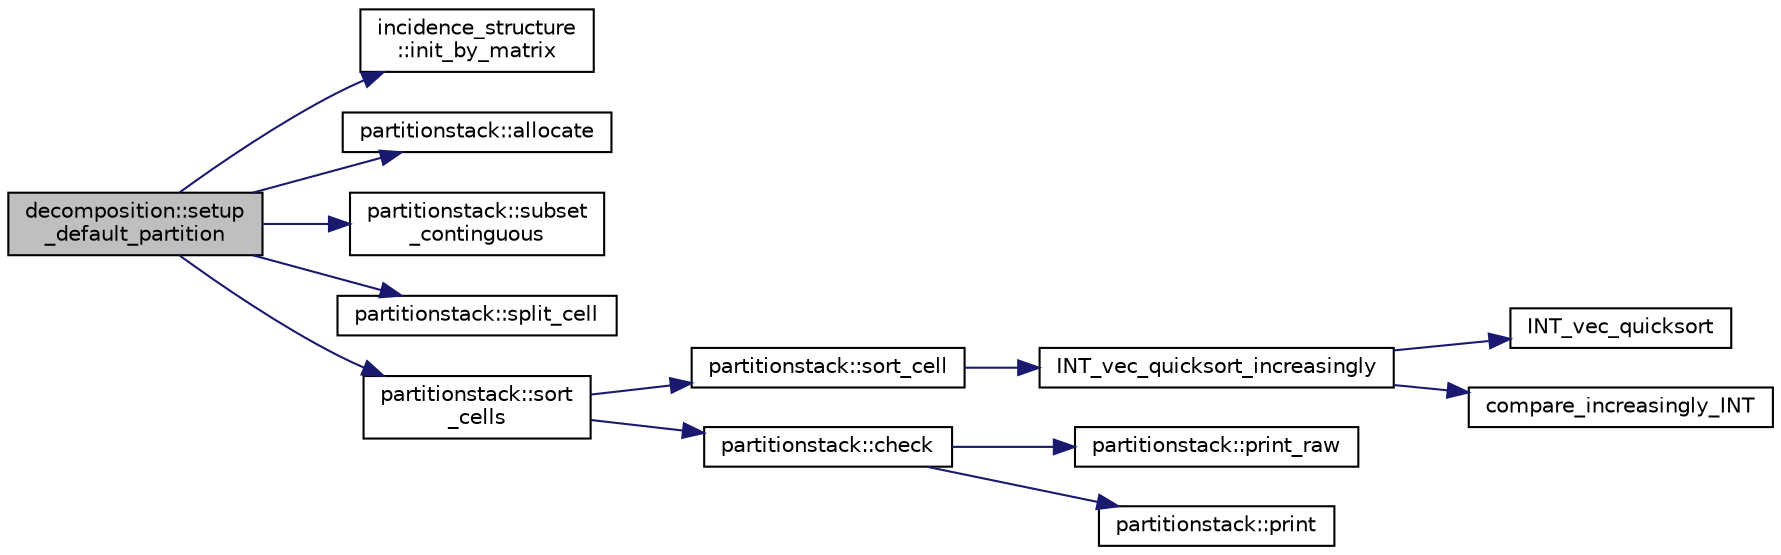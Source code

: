 digraph "decomposition::setup_default_partition"
{
  edge [fontname="Helvetica",fontsize="10",labelfontname="Helvetica",labelfontsize="10"];
  node [fontname="Helvetica",fontsize="10",shape=record];
  rankdir="LR";
  Node587 [label="decomposition::setup\l_default_partition",height=0.2,width=0.4,color="black", fillcolor="grey75", style="filled", fontcolor="black"];
  Node587 -> Node588 [color="midnightblue",fontsize="10",style="solid",fontname="Helvetica"];
  Node588 [label="incidence_structure\l::init_by_matrix",height=0.2,width=0.4,color="black", fillcolor="white", style="filled",URL="$da/d8a/classincidence__structure.html#a3f4fea622872e3e0f50698abca967561"];
  Node587 -> Node589 [color="midnightblue",fontsize="10",style="solid",fontname="Helvetica"];
  Node589 [label="partitionstack::allocate",height=0.2,width=0.4,color="black", fillcolor="white", style="filled",URL="$d3/d87/classpartitionstack.html#a8ff49c4bd001383eb1f9f0d9bbb01c05"];
  Node587 -> Node590 [color="midnightblue",fontsize="10",style="solid",fontname="Helvetica"];
  Node590 [label="partitionstack::subset\l_continguous",height=0.2,width=0.4,color="black", fillcolor="white", style="filled",URL="$d3/d87/classpartitionstack.html#a9a58475ddfa123b384ff187b290fa37c"];
  Node587 -> Node591 [color="midnightblue",fontsize="10",style="solid",fontname="Helvetica"];
  Node591 [label="partitionstack::split_cell",height=0.2,width=0.4,color="black", fillcolor="white", style="filled",URL="$d3/d87/classpartitionstack.html#aafceac783d21309e491df61254f41244"];
  Node587 -> Node592 [color="midnightblue",fontsize="10",style="solid",fontname="Helvetica"];
  Node592 [label="partitionstack::sort\l_cells",height=0.2,width=0.4,color="black", fillcolor="white", style="filled",URL="$d3/d87/classpartitionstack.html#a6e2783ab6d6b06f37ac21ce529e219b6"];
  Node592 -> Node593 [color="midnightblue",fontsize="10",style="solid",fontname="Helvetica"];
  Node593 [label="partitionstack::sort_cell",height=0.2,width=0.4,color="black", fillcolor="white", style="filled",URL="$d3/d87/classpartitionstack.html#abb4d78049a6424e54e65a25c7d57dca2"];
  Node593 -> Node594 [color="midnightblue",fontsize="10",style="solid",fontname="Helvetica"];
  Node594 [label="INT_vec_quicksort_increasingly",height=0.2,width=0.4,color="black", fillcolor="white", style="filled",URL="$d5/de2/foundations_2data__structures_2data__structures_8h.html#a31ccee746bc644f58816c67bc3a0e237"];
  Node594 -> Node595 [color="midnightblue",fontsize="10",style="solid",fontname="Helvetica"];
  Node595 [label="INT_vec_quicksort",height=0.2,width=0.4,color="black", fillcolor="white", style="filled",URL="$d4/dd7/sorting_8_c.html#a06b413b423531ad098e9536031cc91ef"];
  Node594 -> Node596 [color="midnightblue",fontsize="10",style="solid",fontname="Helvetica"];
  Node596 [label="compare_increasingly_INT",height=0.2,width=0.4,color="black", fillcolor="white", style="filled",URL="$d4/dd7/sorting_8_c.html#aa182150f114c64f81fcefcbc6d292790"];
  Node592 -> Node597 [color="midnightblue",fontsize="10",style="solid",fontname="Helvetica"];
  Node597 [label="partitionstack::check",height=0.2,width=0.4,color="black", fillcolor="white", style="filled",URL="$d3/d87/classpartitionstack.html#a30ab45463af6dbfc8e46314ff03624ae"];
  Node597 -> Node598 [color="midnightblue",fontsize="10",style="solid",fontname="Helvetica"];
  Node598 [label="partitionstack::print_raw",height=0.2,width=0.4,color="black", fillcolor="white", style="filled",URL="$d3/d87/classpartitionstack.html#a733493f93dd83b5cef67908fc42a4312"];
  Node597 -> Node599 [color="midnightblue",fontsize="10",style="solid",fontname="Helvetica"];
  Node599 [label="partitionstack::print",height=0.2,width=0.4,color="black", fillcolor="white", style="filled",URL="$d3/d87/classpartitionstack.html#aabacee6e58ddb0d6ee46a47f714edfbb"];
}
